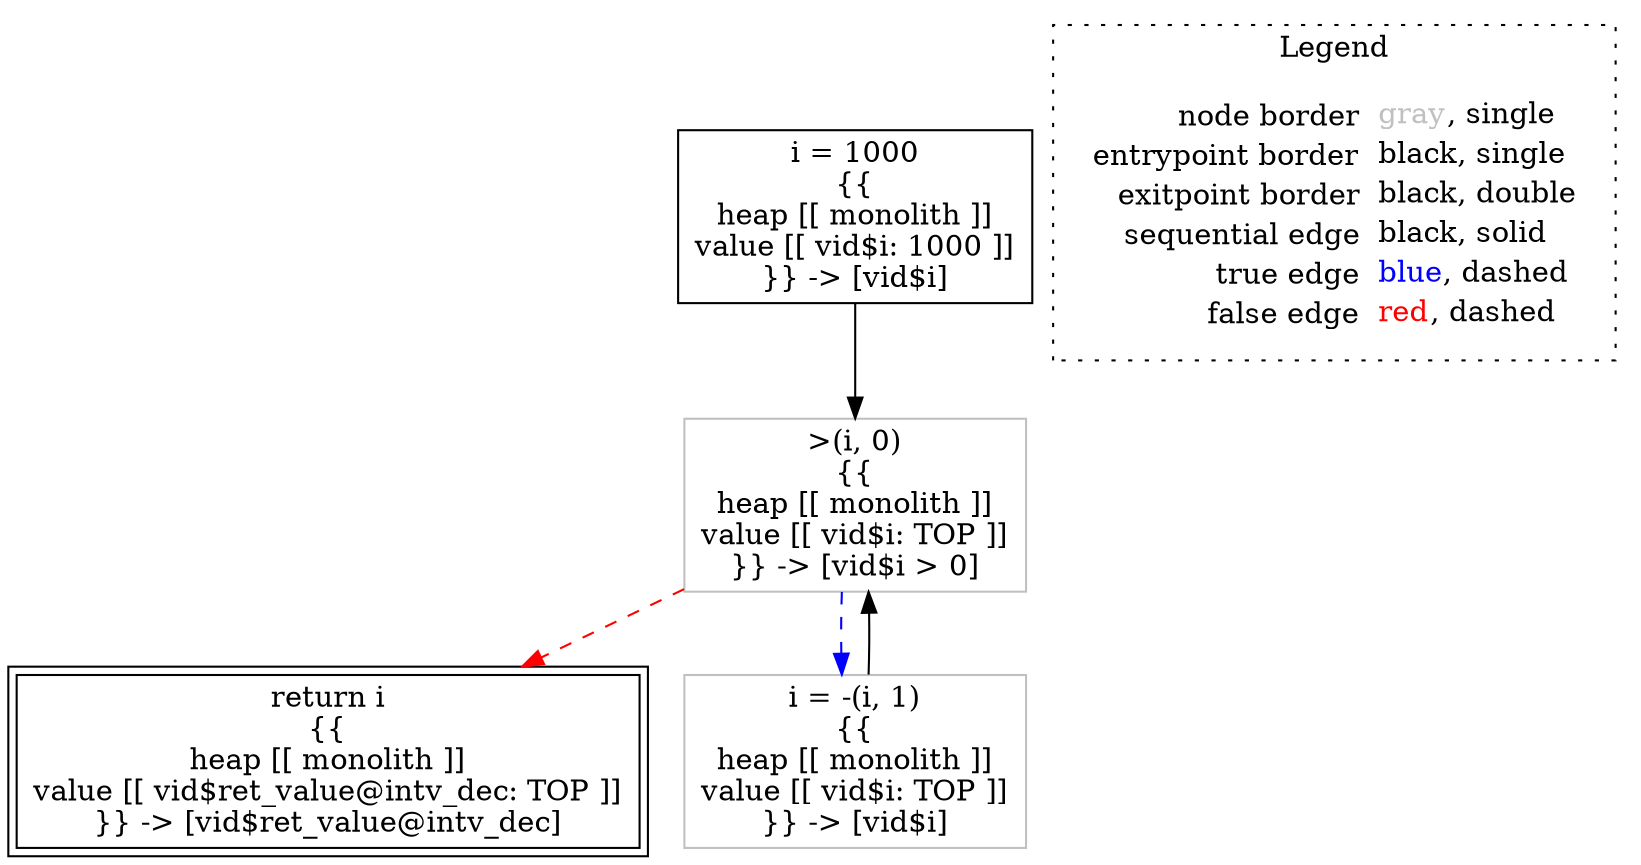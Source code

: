 digraph {
	"node0" [shape="rect",color="black",label=<i = 1000<BR/>{{<BR/>heap [[ monolith ]]<BR/>value [[ vid$i: 1000 ]]<BR/>}} -&gt; [vid$i]>];
	"node1" [shape="rect",color="gray",label=<&gt;(i, 0)<BR/>{{<BR/>heap [[ monolith ]]<BR/>value [[ vid$i: TOP ]]<BR/>}} -&gt; [vid$i &gt; 0]>];
	"node2" [shape="rect",color="black",peripheries="2",label=<return i<BR/>{{<BR/>heap [[ monolith ]]<BR/>value [[ vid$ret_value@intv_dec: TOP ]]<BR/>}} -&gt; [vid$ret_value@intv_dec]>];
	"node3" [shape="rect",color="gray",label=<i = -(i, 1)<BR/>{{<BR/>heap [[ monolith ]]<BR/>value [[ vid$i: TOP ]]<BR/>}} -&gt; [vid$i]>];
	"node0" -> "node1" [color="black"];
	"node1" -> "node2" [color="red",style="dashed"];
	"node1" -> "node3" [color="blue",style="dashed"];
	"node3" -> "node1" [color="black"];
subgraph cluster_legend {
	label="Legend";
	style=dotted;
	node [shape=plaintext];
	"legend" [label=<<table border="0" cellpadding="2" cellspacing="0" cellborder="0"><tr><td align="right">node border&nbsp;</td><td align="left"><font color="gray">gray</font>, single</td></tr><tr><td align="right">entrypoint border&nbsp;</td><td align="left"><font color="black">black</font>, single</td></tr><tr><td align="right">exitpoint border&nbsp;</td><td align="left"><font color="black">black</font>, double</td></tr><tr><td align="right">sequential edge&nbsp;</td><td align="left"><font color="black">black</font>, solid</td></tr><tr><td align="right">true edge&nbsp;</td><td align="left"><font color="blue">blue</font>, dashed</td></tr><tr><td align="right">false edge&nbsp;</td><td align="left"><font color="red">red</font>, dashed</td></tr></table>>];
}

}

